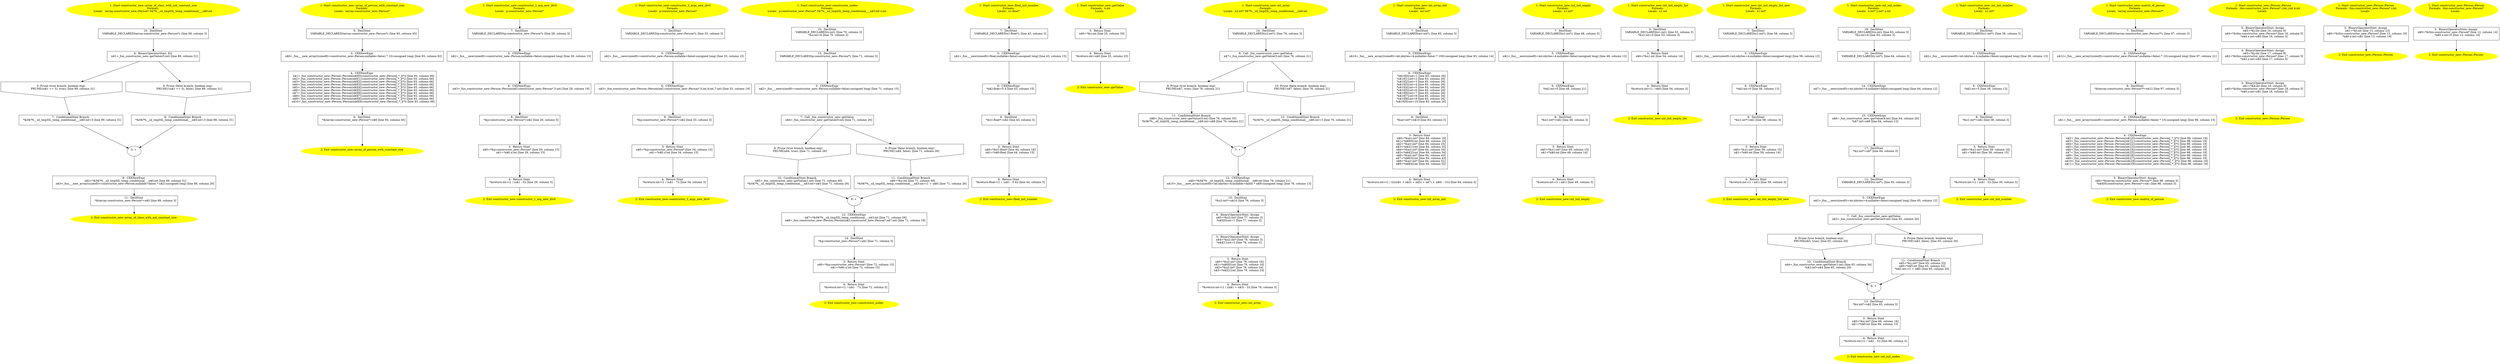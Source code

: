 /* @generated */
digraph cfg {
"array_of_class_with_not_constant_.453a7058d5d4d9a1_1" [label="1: Start constructor_new::array_of_class_with_not_constant_size\nFormals: \nLocals:  tarray:constructor_new::Person* 0$?%__sil_tmpSIL_temp_conditional___n$0:int \n  " color=yellow style=filled]
	

	 "array_of_class_with_not_constant_.453a7058d5d4d9a1_1" -> "array_of_class_with_not_constant_.453a7058d5d4d9a1_10" ;
"array_of_class_with_not_constant_.453a7058d5d4d9a1_2" [label="2: Exit constructor_new::array_of_class_with_not_constant_size \n  " color=yellow style=filled]
	

"array_of_class_with_not_constant_.453a7058d5d4d9a1_3" [label="3: + \n  " ]
	

	 "array_of_class_with_not_constant_.453a7058d5d4d9a1_3" -> "array_of_class_with_not_constant_.453a7058d5d4d9a1_9" ;
"array_of_class_with_not_constant_.453a7058d5d4d9a1_4" [label="4:  BinaryOperatorStmt: EQ \n   n$1=_fun_constructor_new::getValue(5:int) [line 89, column 31]\n " shape="box"]
	

	 "array_of_class_with_not_constant_.453a7058d5d4d9a1_4" -> "array_of_class_with_not_constant_.453a7058d5d4d9a1_5" ;
	 "array_of_class_with_not_constant_.453a7058d5d4d9a1_4" -> "array_of_class_with_not_constant_.453a7058d5d4d9a1_6" ;
"array_of_class_with_not_constant_.453a7058d5d4d9a1_5" [label="5: Prune (true branch, boolean exp) \n   PRUNE((n$1 == 5), true); [line 89, column 31]\n " shape="invhouse"]
	

	 "array_of_class_with_not_constant_.453a7058d5d4d9a1_5" -> "array_of_class_with_not_constant_.453a7058d5d4d9a1_7" ;
"array_of_class_with_not_constant_.453a7058d5d4d9a1_6" [label="6: Prune (false branch, boolean exp) \n   PRUNE(!(n$1 == 5), false); [line 89, column 31]\n " shape="invhouse"]
	

	 "array_of_class_with_not_constant_.453a7058d5d4d9a1_6" -> "array_of_class_with_not_constant_.453a7058d5d4d9a1_8" ;
"array_of_class_with_not_constant_.453a7058d5d4d9a1_7" [label="7:  ConditionalStmt Branch \n   *&0$?%__sil_tmpSIL_temp_conditional___n$0:int=5 [line 89, column 31]\n " shape="box"]
	

	 "array_of_class_with_not_constant_.453a7058d5d4d9a1_7" -> "array_of_class_with_not_constant_.453a7058d5d4d9a1_3" ;
"array_of_class_with_not_constant_.453a7058d5d4d9a1_8" [label="8:  ConditionalStmt Branch \n   *&0$?%__sil_tmpSIL_temp_conditional___n$0:int=3 [line 89, column 31]\n " shape="box"]
	

	 "array_of_class_with_not_constant_.453a7058d5d4d9a1_8" -> "array_of_class_with_not_constant_.453a7058d5d4d9a1_3" ;
"array_of_class_with_not_constant_.453a7058d5d4d9a1_9" [label="9:  CXXNewExpr \n   n$2=*&0$?%__sil_tmpSIL_temp_conditional___n$0:int [line 89, column 31]\n  n$3=_fun___new_array((sizeof(t=constructor_new::Person;nullable=false) * n$2):unsigned long) [line 89, column 20]\n " shape="box"]
	

	 "array_of_class_with_not_constant_.453a7058d5d4d9a1_9" -> "array_of_class_with_not_constant_.453a7058d5d4d9a1_11" ;
"array_of_class_with_not_constant_.453a7058d5d4d9a1_10" [label="10:  DeclStmt \n   VARIABLE_DECLARED(tarray:constructor_new::Person*); [line 89, column 3]\n " shape="box"]
	

	 "array_of_class_with_not_constant_.453a7058d5d4d9a1_10" -> "array_of_class_with_not_constant_.453a7058d5d4d9a1_4" ;
"array_of_class_with_not_constant_.453a7058d5d4d9a1_11" [label="11:  DeclStmt \n   *&tarray:constructor_new::Person*=n$3 [line 89, column 3]\n " shape="box"]
	

	 "array_of_class_with_not_constant_.453a7058d5d4d9a1_11" -> "array_of_class_with_not_constant_.453a7058d5d4d9a1_2" ;
"array_of_person_with_constant_siz.2cf0ba8d0780ec60_1" [label="1: Start constructor_new::array_of_person_with_constant_size\nFormals: \nLocals:  tarray:constructor_new::Person* \n  " color=yellow style=filled]
	

	 "array_of_person_with_constant_siz.2cf0ba8d0780ec60_1" -> "array_of_person_with_constant_siz.2cf0ba8d0780ec60_5" ;
"array_of_person_with_constant_siz.2cf0ba8d0780ec60_2" [label="2: Exit constructor_new::array_of_person_with_constant_size \n  " color=yellow style=filled]
	

"array_of_person_with_constant_siz.2cf0ba8d0780ec60_3" [label="3:  CXXNewExpr \n   n$0=_fun___new_array((sizeof(t=constructor_new::Person;nullable=false) * 10):unsigned long) [line 93, column 62]\n " shape="box"]
	

	 "array_of_person_with_constant_siz.2cf0ba8d0780ec60_3" -> "array_of_person_with_constant_siz.2cf0ba8d0780ec60_4" ;
"array_of_person_with_constant_siz.2cf0ba8d0780ec60_4" [label="4:  CXXNewExpr \n   n$1=_fun_constructor_new::Person::Person(n$0[0]:constructor_new::Person[_*_](*)) [line 93, column 66]\n  n$2=_fun_constructor_new::Person::Person(n$0[1]:constructor_new::Person[_*_](*)) [line 93, column 66]\n  n$3=_fun_constructor_new::Person::Person(n$0[2]:constructor_new::Person[_*_](*)) [line 93, column 66]\n  n$4=_fun_constructor_new::Person::Person(n$0[3]:constructor_new::Person[_*_](*)) [line 93, column 66]\n  n$5=_fun_constructor_new::Person::Person(n$0[4]:constructor_new::Person[_*_](*)) [line 93, column 66]\n  n$6=_fun_constructor_new::Person::Person(n$0[5]:constructor_new::Person[_*_](*)) [line 93, column 66]\n  n$7=_fun_constructor_new::Person::Person(n$0[6]:constructor_new::Person[_*_](*)) [line 93, column 66]\n  n$8=_fun_constructor_new::Person::Person(n$0[7]:constructor_new::Person[_*_](*)) [line 93, column 66]\n  n$9=_fun_constructor_new::Person::Person(n$0[8]:constructor_new::Person[_*_](*)) [line 93, column 66]\n  n$10=_fun_constructor_new::Person::Person(n$0[9]:constructor_new::Person[_*_](*)) [line 93, column 66]\n " shape="box"]
	

	 "array_of_person_with_constant_siz.2cf0ba8d0780ec60_4" -> "array_of_person_with_constant_siz.2cf0ba8d0780ec60_6" ;
"array_of_person_with_constant_siz.2cf0ba8d0780ec60_5" [label="5:  DeclStmt \n   VARIABLE_DECLARED(tarray:constructor_new::Person*); [line 93, column 45]\n " shape="box"]
	

	 "array_of_person_with_constant_siz.2cf0ba8d0780ec60_5" -> "array_of_person_with_constant_siz.2cf0ba8d0780ec60_3" ;
"array_of_person_with_constant_siz.2cf0ba8d0780ec60_6" [label="6:  DeclStmt \n   *&tarray:constructor_new::Person*=n$0 [line 93, column 45]\n " shape="box"]
	

	 "array_of_person_with_constant_siz.2cf0ba8d0780ec60_6" -> "array_of_person_with_constant_siz.2cf0ba8d0780ec60_2" ;
"constructor_1_arg_new_div0#constr.2c010a7c7293e961_1" [label="1: Start constructor_new::constructor_1_arg_new_div0\nFormals: \nLocals:  p:constructor_new::Person* \n  " color=yellow style=filled]
	

	 "constructor_1_arg_new_div0#constr.2c010a7c7293e961_1" -> "constructor_1_arg_new_div0#constr.2c010a7c7293e961_7" ;
"constructor_1_arg_new_div0#constr.2c010a7c7293e961_2" [label="2: Exit constructor_new::constructor_1_arg_new_div0 \n  " color=yellow style=filled]
	

"constructor_1_arg_new_div0#constr.2c010a7c7293e961_3" [label="3:  Return Stmt \n   n$0=*&p:constructor_new::Person* [line 29, column 15]\n  n$1=*n$0.x:int [line 29, column 15]\n " shape="box"]
	

	 "constructor_1_arg_new_div0#constr.2c010a7c7293e961_3" -> "constructor_1_arg_new_div0#constr.2c010a7c7293e961_4" ;
"constructor_1_arg_new_div0#constr.2c010a7c7293e961_4" [label="4:  Return Stmt \n   *&return:int=(1 / (n$1 - 5)) [line 29, column 3]\n " shape="box"]
	

	 "constructor_1_arg_new_div0#constr.2c010a7c7293e961_4" -> "constructor_1_arg_new_div0#constr.2c010a7c7293e961_2" ;
"constructor_1_arg_new_div0#constr.2c010a7c7293e961_5" [label="5:  CXXNewExpr \n   n$2=_fun___new(sizeof(t=constructor_new::Person;nullable=false):unsigned long) [line 28, column 15]\n " shape="box"]
	

	 "constructor_1_arg_new_div0#constr.2c010a7c7293e961_5" -> "constructor_1_arg_new_div0#constr.2c010a7c7293e961_6" ;
"constructor_1_arg_new_div0#constr.2c010a7c7293e961_6" [label="6:  CXXNewExpr \n   n$3=_fun_constructor_new::Person::Person(n$2:constructor_new::Person*,5:int) [line 28, column 19]\n " shape="box"]
	

	 "constructor_1_arg_new_div0#constr.2c010a7c7293e961_6" -> "constructor_1_arg_new_div0#constr.2c010a7c7293e961_8" ;
"constructor_1_arg_new_div0#constr.2c010a7c7293e961_7" [label="7:  DeclStmt \n   VARIABLE_DECLARED(p:constructor_new::Person*); [line 28, column 3]\n " shape="box"]
	

	 "constructor_1_arg_new_div0#constr.2c010a7c7293e961_7" -> "constructor_1_arg_new_div0#constr.2c010a7c7293e961_5" ;
"constructor_1_arg_new_div0#constr.2c010a7c7293e961_8" [label="8:  DeclStmt \n   *&p:constructor_new::Person*=n$2 [line 28, column 3]\n " shape="box"]
	

	 "constructor_1_arg_new_div0#constr.2c010a7c7293e961_8" -> "constructor_1_arg_new_div0#constr.2c010a7c7293e961_3" ;
"constructor_3_args_new_div0#const.2122014ebac449e6_1" [label="1: Start constructor_new::constructor_3_args_new_div0\nFormals: \nLocals:  p:constructor_new::Person* \n  " color=yellow style=filled]
	

	 "constructor_3_args_new_div0#const.2122014ebac449e6_1" -> "constructor_3_args_new_div0#const.2122014ebac449e6_7" ;
"constructor_3_args_new_div0#const.2122014ebac449e6_2" [label="2: Exit constructor_new::constructor_3_args_new_div0 \n  " color=yellow style=filled]
	

"constructor_3_args_new_div0#const.2122014ebac449e6_3" [label="3:  Return Stmt \n   n$0=*&p:constructor_new::Person* [line 34, column 15]\n  n$1=*n$0.z:int [line 34, column 15]\n " shape="box"]
	

	 "constructor_3_args_new_div0#const.2122014ebac449e6_3" -> "constructor_3_args_new_div0#const.2122014ebac449e6_4" ;
"constructor_3_args_new_div0#const.2122014ebac449e6_4" [label="4:  Return Stmt \n   *&return:int=(1 / (n$1 - 7)) [line 34, column 3]\n " shape="box"]
	

	 "constructor_3_args_new_div0#const.2122014ebac449e6_4" -> "constructor_3_args_new_div0#const.2122014ebac449e6_2" ;
"constructor_3_args_new_div0#const.2122014ebac449e6_5" [label="5:  CXXNewExpr \n   n$2=_fun___new(sizeof(t=constructor_new::Person;nullable=false):unsigned long) [line 33, column 15]\n " shape="box"]
	

	 "constructor_3_args_new_div0#const.2122014ebac449e6_5" -> "constructor_3_args_new_div0#const.2122014ebac449e6_6" ;
"constructor_3_args_new_div0#const.2122014ebac449e6_6" [label="6:  CXXNewExpr \n   n$3=_fun_constructor_new::Person::Person(n$2:constructor_new::Person*,5:int,6:int,7:int) [line 33, column 19]\n " shape="box"]
	

	 "constructor_3_args_new_div0#const.2122014ebac449e6_6" -> "constructor_3_args_new_div0#const.2122014ebac449e6_8" ;
"constructor_3_args_new_div0#const.2122014ebac449e6_7" [label="7:  DeclStmt \n   VARIABLE_DECLARED(p:constructor_new::Person*); [line 33, column 3]\n " shape="box"]
	

	 "constructor_3_args_new_div0#const.2122014ebac449e6_7" -> "constructor_3_args_new_div0#const.2122014ebac449e6_5" ;
"constructor_3_args_new_div0#const.2122014ebac449e6_8" [label="8:  DeclStmt \n   *&p:constructor_new::Person*=n$2 [line 33, column 3]\n " shape="box"]
	

	 "constructor_3_args_new_div0#const.2122014ebac449e6_8" -> "constructor_3_args_new_div0#const.2122014ebac449e6_3" ;
"constructor_nodes#constructor_new.73e416487288cbd4_1" [label="1: Start constructor_new::constructor_nodes\nFormals: \nLocals:  p:constructor_new::Person* 0$?%__sil_tmpSIL_temp_conditional___n$3:int z:int \n  " color=yellow style=filled]
	

	 "constructor_nodes#constructor_new.73e416487288cbd4_1" -> "constructor_nodes#constructor_new.73e416487288cbd4_15" ;
"constructor_nodes#constructor_new.73e416487288cbd4_2" [label="2: Exit constructor_new::constructor_nodes \n  " color=yellow style=filled]
	

"constructor_nodes#constructor_new.73e416487288cbd4_3" [label="3:  Return Stmt \n   n$0=*&p:constructor_new::Person* [line 72, column 15]\n  n$1=*n$0.x:int [line 72, column 15]\n " shape="box"]
	

	 "constructor_nodes#constructor_new.73e416487288cbd4_3" -> "constructor_nodes#constructor_new.73e416487288cbd4_4" ;
"constructor_nodes#constructor_new.73e416487288cbd4_4" [label="4:  Return Stmt \n   *&return:int=(1 / (n$1 - 7)) [line 72, column 3]\n " shape="box"]
	

	 "constructor_nodes#constructor_new.73e416487288cbd4_4" -> "constructor_nodes#constructor_new.73e416487288cbd4_2" ;
"constructor_nodes#constructor_new.73e416487288cbd4_5" [label="5:  CXXNewExpr \n   n$2=_fun___new(sizeof(t=constructor_new::Person;nullable=false):unsigned long) [line 71, column 15]\n " shape="box"]
	

	 "constructor_nodes#constructor_new.73e416487288cbd4_5" -> "constructor_nodes#constructor_new.73e416487288cbd4_7" ;
"constructor_nodes#constructor_new.73e416487288cbd4_6" [label="6: + \n  " ]
	

	 "constructor_nodes#constructor_new.73e416487288cbd4_6" -> "constructor_nodes#constructor_new.73e416487288cbd4_12" ;
"constructor_nodes#constructor_new.73e416487288cbd4_7" [label="7:  Call _fun_constructor_new::getValue \n   n$4=_fun_constructor_new::getValue(0:int) [line 71, column 26]\n " shape="box"]
	

	 "constructor_nodes#constructor_new.73e416487288cbd4_7" -> "constructor_nodes#constructor_new.73e416487288cbd4_8" ;
	 "constructor_nodes#constructor_new.73e416487288cbd4_7" -> "constructor_nodes#constructor_new.73e416487288cbd4_9" ;
"constructor_nodes#constructor_new.73e416487288cbd4_8" [label="8: Prune (true branch, boolean exp) \n   PRUNE(n$4, true); [line 71, column 26]\n " shape="invhouse"]
	

	 "constructor_nodes#constructor_new.73e416487288cbd4_8" -> "constructor_nodes#constructor_new.73e416487288cbd4_10" ;
"constructor_nodes#constructor_new.73e416487288cbd4_9" [label="9: Prune (false branch, boolean exp) \n   PRUNE(!n$4, false); [line 71, column 26]\n " shape="invhouse"]
	

	 "constructor_nodes#constructor_new.73e416487288cbd4_9" -> "constructor_nodes#constructor_new.73e416487288cbd4_11" ;
"constructor_nodes#constructor_new.73e416487288cbd4_10" [label="10:  ConditionalStmt Branch \n   n$5=_fun_constructor_new::getValue(1:int) [line 71, column 40]\n  *&0$?%__sil_tmpSIL_temp_conditional___n$3:int=n$5 [line 71, column 26]\n " shape="box"]
	

	 "constructor_nodes#constructor_new.73e416487288cbd4_10" -> "constructor_nodes#constructor_new.73e416487288cbd4_6" ;
"constructor_nodes#constructor_new.73e416487288cbd4_11" [label="11:  ConditionalStmt Branch \n   n$6=*&z:int [line 71, column 58]\n  *&0$?%__sil_tmpSIL_temp_conditional___n$3:int=(1 + n$6) [line 71, column 26]\n " shape="box"]
	

	 "constructor_nodes#constructor_new.73e416487288cbd4_11" -> "constructor_nodes#constructor_new.73e416487288cbd4_6" ;
"constructor_nodes#constructor_new.73e416487288cbd4_12" [label="12:  CXXNewExpr \n   n$7=*&0$?%__sil_tmpSIL_temp_conditional___n$3:int [line 71, column 26]\n  n$8=_fun_constructor_new::Person::Person(n$2:constructor_new::Person*,n$7:int) [line 71, column 19]\n " shape="box"]
	

	 "constructor_nodes#constructor_new.73e416487288cbd4_12" -> "constructor_nodes#constructor_new.73e416487288cbd4_14" ;
"constructor_nodes#constructor_new.73e416487288cbd4_13" [label="13:  DeclStmt \n   VARIABLE_DECLARED(p:constructor_new::Person*); [line 71, column 3]\n " shape="box"]
	

	 "constructor_nodes#constructor_new.73e416487288cbd4_13" -> "constructor_nodes#constructor_new.73e416487288cbd4_5" ;
"constructor_nodes#constructor_new.73e416487288cbd4_14" [label="14:  DeclStmt \n   *&p:constructor_new::Person*=n$2 [line 71, column 3]\n " shape="box"]
	

	 "constructor_nodes#constructor_new.73e416487288cbd4_14" -> "constructor_nodes#constructor_new.73e416487288cbd4_3" ;
"constructor_nodes#constructor_new.73e416487288cbd4_15" [label="15:  DeclStmt \n   VARIABLE_DECLARED(z:int); [line 70, column 3]\n  *&z:int=6 [line 70, column 3]\n " shape="box"]
	

	 "constructor_nodes#constructor_new.73e416487288cbd4_15" -> "constructor_nodes#constructor_new.73e416487288cbd4_13" ;
"float_init_number#constructor_new.b1d13528d0a983c1_1" [label="1: Start constructor_new::float_init_number\nFormals: \nLocals:  x1:float* \n  " color=yellow style=filled]
	

	 "float_init_number#constructor_new.b1d13528d0a983c1_1" -> "float_init_number#constructor_new.b1d13528d0a983c1_7" ;
"float_init_number#constructor_new.b1d13528d0a983c1_2" [label="2: Exit constructor_new::float_init_number \n  " color=yellow style=filled]
	

"float_init_number#constructor_new.b1d13528d0a983c1_3" [label="3:  Return Stmt \n   n$0=*&x1:float* [line 44, column 16]\n  n$1=*n$0:float [line 44, column 15]\n " shape="box"]
	

	 "float_init_number#constructor_new.b1d13528d0a983c1_3" -> "float_init_number#constructor_new.b1d13528d0a983c1_4" ;
"float_init_number#constructor_new.b1d13528d0a983c1_4" [label="4:  Return Stmt \n   *&return:float=(1 /. (n$1 - 5.4)) [line 44, column 3]\n " shape="box"]
	

	 "float_init_number#constructor_new.b1d13528d0a983c1_4" -> "float_init_number#constructor_new.b1d13528d0a983c1_2" ;
"float_init_number#constructor_new.b1d13528d0a983c1_5" [label="5:  CXXNewExpr \n   n$2=_fun___new(sizeof(t=float;nullable=false):unsigned long) [line 43, column 15]\n " shape="box"]
	

	 "float_init_number#constructor_new.b1d13528d0a983c1_5" -> "float_init_number#constructor_new.b1d13528d0a983c1_6" ;
"float_init_number#constructor_new.b1d13528d0a983c1_6" [label="6:  CXXNewExpr \n   *n$2:float=5.4 [line 43, column 15]\n " shape="box"]
	

	 "float_init_number#constructor_new.b1d13528d0a983c1_6" -> "float_init_number#constructor_new.b1d13528d0a983c1_8" ;
"float_init_number#constructor_new.b1d13528d0a983c1_7" [label="7:  DeclStmt \n   VARIABLE_DECLARED(x1:float*); [line 43, column 3]\n " shape="box"]
	

	 "float_init_number#constructor_new.b1d13528d0a983c1_7" -> "float_init_number#constructor_new.b1d13528d0a983c1_5" ;
"float_init_number#constructor_new.b1d13528d0a983c1_8" [label="8:  DeclStmt \n   *&x1:float*=n$2 [line 43, column 3]\n " shape="box"]
	

	 "float_init_number#constructor_new.b1d13528d0a983c1_8" -> "float_init_number#constructor_new.b1d13528d0a983c1_3" ;
"getValue#constructor_new#15577065.6aa0942189125cc8_1" [label="1: Start constructor_new::getValue\nFormals:  x:int\nLocals:  \n  " color=yellow style=filled]
	

	 "getValue#constructor_new#15577065.6aa0942189125cc8_1" -> "getValue#constructor_new#15577065.6aa0942189125cc8_3" ;
"getValue#constructor_new#15577065.6aa0942189125cc8_2" [label="2: Exit constructor_new::getValue \n  " color=yellow style=filled]
	

"getValue#constructor_new#15577065.6aa0942189125cc8_3" [label="3:  Return Stmt \n   n$0=*&x:int [line 25, column 30]\n " shape="box"]
	

	 "getValue#constructor_new#15577065.6aa0942189125cc8_3" -> "getValue#constructor_new#15577065.6aa0942189125cc8_4" ;
"getValue#constructor_new#15577065.6aa0942189125cc8_4" [label="4:  Return Stmt \n   *&return:int=n$0 [line 25, column 23]\n " shape="box"]
	

	 "getValue#constructor_new#15577065.6aa0942189125cc8_4" -> "getValue#constructor_new#15577065.6aa0942189125cc8_2" ;
"int_array#constructor_new#1728830.f0e67f3600c92896_1" [label="1: Start constructor_new::int_array\nFormals: \nLocals:  x2:int* 0$?%__sil_tmpSIL_temp_conditional___n$6:int \n  " color=yellow style=filled]
	

	 "int_array#constructor_new#1728830.f0e67f3600c92896_1" -> "int_array#constructor_new#1728830.f0e67f3600c92896_14" ;
"int_array#constructor_new#1728830.f0e67f3600c92896_2" [label="2: Exit constructor_new::int_array \n  " color=yellow style=filled]
	

"int_array#constructor_new#1728830.f0e67f3600c92896_3" [label="3:  Return Stmt \n   n$0=*&x2:int* [line 79, column 16]\n  n$1=*n$0[0]:int [line 79, column 16]\n  n$2=*&x2:int* [line 79, column 24]\n  n$3=*n$2[1]:int [line 79, column 24]\n " shape="box"]
	

	 "int_array#constructor_new#1728830.f0e67f3600c92896_3" -> "int_array#constructor_new#1728830.f0e67f3600c92896_4" ;
"int_array#constructor_new#1728830.f0e67f3600c92896_4" [label="4:  Return Stmt \n   *&return:int=(1 / ((n$1 + n$3) - 3)) [line 79, column 3]\n " shape="box"]
	

	 "int_array#constructor_new#1728830.f0e67f3600c92896_4" -> "int_array#constructor_new#1728830.f0e67f3600c92896_2" ;
"int_array#constructor_new#1728830.f0e67f3600c92896_5" [label="5:  BinaryOperatorStmt: Assign \n   n$4=*&x2:int* [line 78, column 3]\n  *n$4[1]:int=2 [line 78, column 3]\n " shape="box"]
	

	 "int_array#constructor_new#1728830.f0e67f3600c92896_5" -> "int_array#constructor_new#1728830.f0e67f3600c92896_3" ;
"int_array#constructor_new#1728830.f0e67f3600c92896_6" [label="6:  BinaryOperatorStmt: Assign \n   n$5=*&x2:int* [line 77, column 3]\n  *n$5[0]:int=1 [line 77, column 3]\n " shape="box"]
	

	 "int_array#constructor_new#1728830.f0e67f3600c92896_6" -> "int_array#constructor_new#1728830.f0e67f3600c92896_5" ;
"int_array#constructor_new#1728830.f0e67f3600c92896_7" [label="7: + \n  " ]
	

	 "int_array#constructor_new#1728830.f0e67f3600c92896_7" -> "int_array#constructor_new#1728830.f0e67f3600c92896_13" ;
"int_array#constructor_new#1728830.f0e67f3600c92896_8" [label="8:  Call _fun_constructor_new::getValue \n   n$7=_fun_constructor_new::getValue(5:int) [line 76, column 21]\n " shape="box"]
	

	 "int_array#constructor_new#1728830.f0e67f3600c92896_8" -> "int_array#constructor_new#1728830.f0e67f3600c92896_9" ;
	 "int_array#constructor_new#1728830.f0e67f3600c92896_8" -> "int_array#constructor_new#1728830.f0e67f3600c92896_10" ;
"int_array#constructor_new#1728830.f0e67f3600c92896_9" [label="9: Prune (true branch, boolean exp) \n   PRUNE(n$7, true); [line 76, column 21]\n " shape="invhouse"]
	

	 "int_array#constructor_new#1728830.f0e67f3600c92896_9" -> "int_array#constructor_new#1728830.f0e67f3600c92896_11" ;
"int_array#constructor_new#1728830.f0e67f3600c92896_10" [label="10: Prune (false branch, boolean exp) \n   PRUNE(!n$7, false); [line 76, column 21]\n " shape="invhouse"]
	

	 "int_array#constructor_new#1728830.f0e67f3600c92896_10" -> "int_array#constructor_new#1728830.f0e67f3600c92896_12" ;
"int_array#constructor_new#1728830.f0e67f3600c92896_11" [label="11:  ConditionalStmt Branch \n   n$8=_fun_constructor_new::getValue(5:int) [line 76, column 35]\n  *&0$?%__sil_tmpSIL_temp_conditional___n$6:int=n$8 [line 76, column 21]\n " shape="box"]
	

	 "int_array#constructor_new#1728830.f0e67f3600c92896_11" -> "int_array#constructor_new#1728830.f0e67f3600c92896_7" ;
"int_array#constructor_new#1728830.f0e67f3600c92896_12" [label="12:  ConditionalStmt Branch \n   *&0$?%__sil_tmpSIL_temp_conditional___n$6:int=3 [line 76, column 21]\n " shape="box"]
	

	 "int_array#constructor_new#1728830.f0e67f3600c92896_12" -> "int_array#constructor_new#1728830.f0e67f3600c92896_7" ;
"int_array#constructor_new#1728830.f0e67f3600c92896_13" [label="13:  CXXNewExpr \n   n$9=*&0$?%__sil_tmpSIL_temp_conditional___n$6:int [line 76, column 21]\n  n$10=_fun___new_array((sizeof(t=int;nbytes=4;nullable=false) * n$9):unsigned long) [line 76, column 13]\n " shape="box"]
	

	 "int_array#constructor_new#1728830.f0e67f3600c92896_13" -> "int_array#constructor_new#1728830.f0e67f3600c92896_15" ;
"int_array#constructor_new#1728830.f0e67f3600c92896_14" [label="14:  DeclStmt \n   VARIABLE_DECLARED(x2:int*); [line 76, column 3]\n " shape="box"]
	

	 "int_array#constructor_new#1728830.f0e67f3600c92896_14" -> "int_array#constructor_new#1728830.f0e67f3600c92896_8" ;
"int_array#constructor_new#1728830.f0e67f3600c92896_15" [label="15:  DeclStmt \n   *&x2:int*=n$10 [line 76, column 3]\n " shape="box"]
	

	 "int_array#constructor_new#1728830.f0e67f3600c92896_15" -> "int_array#constructor_new#1728830.f0e67f3600c92896_6" ;
"int_array_init#constructor_new#14.69a63438c3aee293_1" [label="1: Start constructor_new::int_array_init\nFormals: \nLocals:  arr:int* \n  " color=yellow style=filled]
	

	 "int_array_init#constructor_new#14.69a63438c3aee293_1" -> "int_array_init#constructor_new#14.69a63438c3aee293_7" ;
"int_array_init#constructor_new#14.69a63438c3aee293_2" [label="2: Exit constructor_new::int_array_init \n  " color=yellow style=filled]
	

"int_array_init#constructor_new#14.69a63438c3aee293_3" [label="3:  Return Stmt \n   n$0=*&arr:int* [line 84, column 16]\n  n$1=*n$0[0]:int [line 84, column 16]\n  n$2=*&arr:int* [line 84, column 25]\n  n$3=*n$2[1]:int [line 84, column 25]\n  n$4=*&arr:int* [line 84, column 34]\n  n$5=*n$4[2]:int [line 84, column 34]\n  n$6=*&arr:int* [line 84, column 43]\n  n$7=*n$6[3]:int [line 84, column 43]\n  n$8=*&arr:int* [line 84, column 52]\n  n$9=*n$8[4]:int [line 84, column 52]\n " shape="box"]
	

	 "int_array_init#constructor_new#14.69a63438c3aee293_3" -> "int_array_init#constructor_new#14.69a63438c3aee293_4" ;
"int_array_init#constructor_new#14.69a63438c3aee293_4" [label="4:  Return Stmt \n   *&return:int=(1 / (((((n$1 + n$3) + n$5) + n$7) + n$9) - 15)) [line 84, column 3]\n " shape="box"]
	

	 "int_array_init#constructor_new#14.69a63438c3aee293_4" -> "int_array_init#constructor_new#14.69a63438c3aee293_2" ;
"int_array_init#constructor_new#14.69a63438c3aee293_5" [label="5:  CXXNewExpr \n   n$10=_fun___new_array((sizeof(t=int;nbytes=4;nullable=false) * 100):unsigned long) [line 83, column 14]\n " shape="box"]
	

	 "int_array_init#constructor_new#14.69a63438c3aee293_5" -> "int_array_init#constructor_new#14.69a63438c3aee293_6" ;
"int_array_init#constructor_new#14.69a63438c3aee293_6" [label="6:  CXXNewExpr \n   *n$10[0]:int=1 [line 83, column 26]\n  *n$10[1]:int=2 [line 83, column 26]\n  *n$10[2]:int=3 [line 83, column 26]\n  *n$10[3]:int=4 [line 83, column 26]\n  *n$10[4]:int=5 [line 83, column 26]\n  *n$10[5]:int=6 [line 83, column 26]\n  *n$10[6]:int=7 [line 83, column 26]\n  *n$10[7]:int=8 [line 83, column 26]\n  *n$10[8]:int=9 [line 83, column 26]\n  *n$10[9]:int=10 [line 83, column 26]\n " shape="box"]
	

	 "int_array_init#constructor_new#14.69a63438c3aee293_6" -> "int_array_init#constructor_new#14.69a63438c3aee293_8" ;
"int_array_init#constructor_new#14.69a63438c3aee293_7" [label="7:  DeclStmt \n   VARIABLE_DECLARED(arr:int*); [line 83, column 3]\n " shape="box"]
	

	 "int_array_init#constructor_new#14.69a63438c3aee293_7" -> "int_array_init#constructor_new#14.69a63438c3aee293_5" ;
"int_array_init#constructor_new#14.69a63438c3aee293_8" [label="8:  DeclStmt \n   *&arr:int*=n$10 [line 83, column 3]\n " shape="box"]
	

	 "int_array_init#constructor_new#14.69a63438c3aee293_8" -> "int_array_init#constructor_new#14.69a63438c3aee293_3" ;
"int_init_empty#constructor_new#15.d5b807871fe4ea10_1" [label="1: Start constructor_new::int_init_empty\nFormals: \nLocals:  x1:int* \n  " color=yellow style=filled]
	

	 "int_init_empty#constructor_new#15.d5b807871fe4ea10_1" -> "int_init_empty#constructor_new#15.d5b807871fe4ea10_7" ;
"int_init_empty#constructor_new#15.d5b807871fe4ea10_2" [label="2: Exit constructor_new::int_init_empty \n  " color=yellow style=filled]
	

"int_init_empty#constructor_new#15.d5b807871fe4ea10_3" [label="3:  Return Stmt \n   n$0=*&x1:int* [line 49, column 15]\n  n$1=*n$0:int [line 49, column 14]\n " shape="box"]
	

	 "int_init_empty#constructor_new#15.d5b807871fe4ea10_3" -> "int_init_empty#constructor_new#15.d5b807871fe4ea10_4" ;
"int_init_empty#constructor_new#15.d5b807871fe4ea10_4" [label="4:  Return Stmt \n   *&return:int=(1 / n$1) [line 49, column 3]\n " shape="box"]
	

	 "int_init_empty#constructor_new#15.d5b807871fe4ea10_4" -> "int_init_empty#constructor_new#15.d5b807871fe4ea10_2" ;
"int_init_empty#constructor_new#15.d5b807871fe4ea10_5" [label="5:  CXXNewExpr \n   n$2=_fun___new(sizeof(t=int;nbytes=4;nullable=false):unsigned long) [line 48, column 13]\n " shape="box"]
	

	 "int_init_empty#constructor_new#15.d5b807871fe4ea10_5" -> "int_init_empty#constructor_new#15.d5b807871fe4ea10_6" ;
"int_init_empty#constructor_new#15.d5b807871fe4ea10_6" [label="6:  CXXNewExpr \n   *n$2:int=0 [line 48, column 21]\n " shape="box"]
	

	 "int_init_empty#constructor_new#15.d5b807871fe4ea10_6" -> "int_init_empty#constructor_new#15.d5b807871fe4ea10_8" ;
"int_init_empty#constructor_new#15.d5b807871fe4ea10_7" [label="7:  DeclStmt \n   VARIABLE_DECLARED(x1:int*); [line 48, column 3]\n " shape="box"]
	

	 "int_init_empty#constructor_new#15.d5b807871fe4ea10_7" -> "int_init_empty#constructor_new#15.d5b807871fe4ea10_5" ;
"int_init_empty#constructor_new#15.d5b807871fe4ea10_8" [label="8:  DeclStmt \n   *&x1:int*=n$2 [line 48, column 3]\n " shape="box"]
	

	 "int_init_empty#constructor_new#15.d5b807871fe4ea10_8" -> "int_init_empty#constructor_new#15.d5b807871fe4ea10_3" ;
"int_init_empty_list#constructor_n.2b4662eed1a13d32_1" [label="1: Start constructor_new::int_init_empty_list\nFormals: \nLocals:  x1:int \n  " color=yellow style=filled]
	

	 "int_init_empty_list#constructor_n.2b4662eed1a13d32_1" -> "int_init_empty_list#constructor_n.2b4662eed1a13d32_5" ;
"int_init_empty_list#constructor_n.2b4662eed1a13d32_2" [label="2: Exit constructor_new::int_init_empty_list \n  " color=yellow style=filled]
	

"int_init_empty_list#constructor_n.2b4662eed1a13d32_3" [label="3:  Return Stmt \n   n$0=*&x1:int [line 54, column 14]\n " shape="box"]
	

	 "int_init_empty_list#constructor_n.2b4662eed1a13d32_3" -> "int_init_empty_list#constructor_n.2b4662eed1a13d32_4" ;
"int_init_empty_list#constructor_n.2b4662eed1a13d32_4" [label="4:  Return Stmt \n   *&return:int=(1 / n$0) [line 54, column 3]\n " shape="box"]
	

	 "int_init_empty_list#constructor_n.2b4662eed1a13d32_4" -> "int_init_empty_list#constructor_n.2b4662eed1a13d32_2" ;
"int_init_empty_list#constructor_n.2b4662eed1a13d32_5" [label="5:  DeclStmt \n   VARIABLE_DECLARED(x1:int); [line 53, column 3]\n  *&x1:int=0 [line 53, column 3]\n " shape="box"]
	

	 "int_init_empty_list#constructor_n.2b4662eed1a13d32_5" -> "int_init_empty_list#constructor_n.2b4662eed1a13d32_3" ;
"int_init_empty_list_new#construct.e77c2840901e6e78_1" [label="1: Start constructor_new::int_init_empty_list_new\nFormals: \nLocals:  x1:int* \n  " color=yellow style=filled]
	

	 "int_init_empty_list_new#construct.e77c2840901e6e78_1" -> "int_init_empty_list_new#construct.e77c2840901e6e78_7" ;
"int_init_empty_list_new#construct.e77c2840901e6e78_2" [label="2: Exit constructor_new::int_init_empty_list_new \n  " color=yellow style=filled]
	

"int_init_empty_list_new#construct.e77c2840901e6e78_3" [label="3:  Return Stmt \n   n$0=*&x1:int* [line 59, column 15]\n  n$1=*n$0:int [line 59, column 14]\n " shape="box"]
	

	 "int_init_empty_list_new#construct.e77c2840901e6e78_3" -> "int_init_empty_list_new#construct.e77c2840901e6e78_4" ;
"int_init_empty_list_new#construct.e77c2840901e6e78_4" [label="4:  Return Stmt \n   *&return:int=(1 / n$1) [line 59, column 3]\n " shape="box"]
	

	 "int_init_empty_list_new#construct.e77c2840901e6e78_4" -> "int_init_empty_list_new#construct.e77c2840901e6e78_2" ;
"int_init_empty_list_new#construct.e77c2840901e6e78_5" [label="5:  CXXNewExpr \n   n$2=_fun___new(sizeof(t=int;nbytes=4;nullable=false):unsigned long) [line 58, column 13]\n " shape="box"]
	

	 "int_init_empty_list_new#construct.e77c2840901e6e78_5" -> "int_init_empty_list_new#construct.e77c2840901e6e78_6" ;
"int_init_empty_list_new#construct.e77c2840901e6e78_6" [label="6:  CXXNewExpr \n   *n$2:int=0 [line 58, column 13]\n " shape="box"]
	

	 "int_init_empty_list_new#construct.e77c2840901e6e78_6" -> "int_init_empty_list_new#construct.e77c2840901e6e78_8" ;
"int_init_empty_list_new#construct.e77c2840901e6e78_7" [label="7:  DeclStmt \n   VARIABLE_DECLARED(x1:int*); [line 58, column 3]\n " shape="box"]
	

	 "int_init_empty_list_new#construct.e77c2840901e6e78_7" -> "int_init_empty_list_new#construct.e77c2840901e6e78_5" ;
"int_init_empty_list_new#construct.e77c2840901e6e78_8" [label="8:  DeclStmt \n   *&x1:int*=n$2 [line 58, column 3]\n " shape="box"]
	

	 "int_init_empty_list_new#construct.e77c2840901e6e78_8" -> "int_init_empty_list_new#construct.e77c2840901e6e78_3" ;
"int_init_nodes#constructor_new#38.e18f1e2417086b4c_1" [label="1: Start constructor_new::int_init_nodes\nFormals: \nLocals:  x:int* y:int* z:int \n  " color=yellow style=filled]
	

	 "int_init_nodes#constructor_new#38.e18f1e2417086b4c_1" -> "int_init_nodes#constructor_new#38.e18f1e2417086b4c_18" ;
"int_init_nodes#constructor_new#38.e18f1e2417086b4c_2" [label="2: Exit constructor_new::int_init_nodes \n  " color=yellow style=filled]
	

"int_init_nodes#constructor_new#38.e18f1e2417086b4c_3" [label="3:  Return Stmt \n   n$0=*&x:int* [line 66, column 16]\n  n$1=*n$0:int [line 66, column 15]\n " shape="box"]
	

	 "int_init_nodes#constructor_new#38.e18f1e2417086b4c_3" -> "int_init_nodes#constructor_new#38.e18f1e2417086b4c_4" ;
"int_init_nodes#constructor_new#38.e18f1e2417086b4c_4" [label="4:  Return Stmt \n   *&return:int=(1 / (n$1 - 5)) [line 66, column 3]\n " shape="box"]
	

	 "int_init_nodes#constructor_new#38.e18f1e2417086b4c_4" -> "int_init_nodes#constructor_new#38.e18f1e2417086b4c_2" ;
"int_init_nodes#constructor_new#38.e18f1e2417086b4c_5" [label="5:  CXXNewExpr \n   n$2=_fun___new(sizeof(t=int;nbytes=4;nullable=false):unsigned long) [line 65, column 12]\n " shape="box"]
	

	 "int_init_nodes#constructor_new#38.e18f1e2417086b4c_5" -> "int_init_nodes#constructor_new#38.e18f1e2417086b4c_7" ;
"int_init_nodes#constructor_new#38.e18f1e2417086b4c_6" [label="6: + \n  " ]
	

	 "int_init_nodes#constructor_new#38.e18f1e2417086b4c_6" -> "int_init_nodes#constructor_new#38.e18f1e2417086b4c_13" ;
"int_init_nodes#constructor_new#38.e18f1e2417086b4c_7" [label="7:  Call _fun_constructor_new::getValue \n   n$3=_fun_constructor_new::getValue(0:int) [line 65, column 20]\n " shape="box"]
	

	 "int_init_nodes#constructor_new#38.e18f1e2417086b4c_7" -> "int_init_nodes#constructor_new#38.e18f1e2417086b4c_8" ;
	 "int_init_nodes#constructor_new#38.e18f1e2417086b4c_7" -> "int_init_nodes#constructor_new#38.e18f1e2417086b4c_9" ;
"int_init_nodes#constructor_new#38.e18f1e2417086b4c_8" [label="8: Prune (true branch, boolean exp) \n   PRUNE(n$3, true); [line 65, column 20]\n " shape="invhouse"]
	

	 "int_init_nodes#constructor_new#38.e18f1e2417086b4c_8" -> "int_init_nodes#constructor_new#38.e18f1e2417086b4c_10" ;
"int_init_nodes#constructor_new#38.e18f1e2417086b4c_9" [label="9: Prune (false branch, boolean exp) \n   PRUNE(!n$3, false); [line 65, column 20]\n " shape="invhouse"]
	

	 "int_init_nodes#constructor_new#38.e18f1e2417086b4c_9" -> "int_init_nodes#constructor_new#38.e18f1e2417086b4c_11" ;
"int_init_nodes#constructor_new#38.e18f1e2417086b4c_10" [label="10:  ConditionalStmt Branch \n   n$4=_fun_constructor_new::getValue(1:int) [line 65, column 34]\n  *n$2:int=n$4 [line 65, column 20]\n " shape="box"]
	

	 "int_init_nodes#constructor_new#38.e18f1e2417086b4c_10" -> "int_init_nodes#constructor_new#38.e18f1e2417086b4c_6" ;
"int_init_nodes#constructor_new#38.e18f1e2417086b4c_11" [label="11:  ConditionalStmt Branch \n   n$5=*&y:int* [line 65, column 53]\n  n$6=*n$5:int [line 65, column 52]\n  *n$2:int=(1 + n$6) [line 65, column 20]\n " shape="box"]
	

	 "int_init_nodes#constructor_new#38.e18f1e2417086b4c_11" -> "int_init_nodes#constructor_new#38.e18f1e2417086b4c_6" ;
"int_init_nodes#constructor_new#38.e18f1e2417086b4c_12" [label="12:  DeclStmt \n   VARIABLE_DECLARED(x:int*); [line 65, column 3]\n " shape="box"]
	

	 "int_init_nodes#constructor_new#38.e18f1e2417086b4c_12" -> "int_init_nodes#constructor_new#38.e18f1e2417086b4c_5" ;
"int_init_nodes#constructor_new#38.e18f1e2417086b4c_13" [label="13:  DeclStmt \n   *&x:int*=n$2 [line 65, column 3]\n " shape="box"]
	

	 "int_init_nodes#constructor_new#38.e18f1e2417086b4c_13" -> "int_init_nodes#constructor_new#38.e18f1e2417086b4c_3" ;
"int_init_nodes#constructor_new#38.e18f1e2417086b4c_14" [label="14:  CXXNewExpr \n   n$7=_fun___new(sizeof(t=int;nbytes=4;nullable=false):unsigned long) [line 64, column 12]\n " shape="box"]
	

	 "int_init_nodes#constructor_new#38.e18f1e2417086b4c_14" -> "int_init_nodes#constructor_new#38.e18f1e2417086b4c_15" ;
"int_init_nodes#constructor_new#38.e18f1e2417086b4c_15" [label="15:  CXXNewExpr \n   n$8=_fun_constructor_new::getValue(4:int) [line 64, column 20]\n  *n$7:int=n$8 [line 64, column 12]\n " shape="box"]
	

	 "int_init_nodes#constructor_new#38.e18f1e2417086b4c_15" -> "int_init_nodes#constructor_new#38.e18f1e2417086b4c_17" ;
"int_init_nodes#constructor_new#38.e18f1e2417086b4c_16" [label="16:  DeclStmt \n   VARIABLE_DECLARED(y:int*); [line 64, column 3]\n " shape="box"]
	

	 "int_init_nodes#constructor_new#38.e18f1e2417086b4c_16" -> "int_init_nodes#constructor_new#38.e18f1e2417086b4c_14" ;
"int_init_nodes#constructor_new#38.e18f1e2417086b4c_17" [label="17:  DeclStmt \n   *&y:int*=n$7 [line 64, column 3]\n " shape="box"]
	

	 "int_init_nodes#constructor_new#38.e18f1e2417086b4c_17" -> "int_init_nodes#constructor_new#38.e18f1e2417086b4c_12" ;
"int_init_nodes#constructor_new#38.e18f1e2417086b4c_18" [label="18:  DeclStmt \n   VARIABLE_DECLARED(z:int); [line 63, column 3]\n  *&z:int=6 [line 63, column 3]\n " shape="box"]
	

	 "int_init_nodes#constructor_new#38.e18f1e2417086b4c_18" -> "int_init_nodes#constructor_new#38.e18f1e2417086b4c_16" ;
"int_init_number#constructor_new#1.2a1c04c2e924068d_1" [label="1: Start constructor_new::int_init_number\nFormals: \nLocals:  x1:int* \n  " color=yellow style=filled]
	

	 "int_init_number#constructor_new#1.2a1c04c2e924068d_1" -> "int_init_number#constructor_new#1.2a1c04c2e924068d_7" ;
"int_init_number#constructor_new#1.2a1c04c2e924068d_2" [label="2: Exit constructor_new::int_init_number \n  " color=yellow style=filled]
	

"int_init_number#constructor_new#1.2a1c04c2e924068d_3" [label="3:  Return Stmt \n   n$0=*&x1:int* [line 39, column 16]\n  n$1=*n$0:int [line 39, column 15]\n " shape="box"]
	

	 "int_init_number#constructor_new#1.2a1c04c2e924068d_3" -> "int_init_number#constructor_new#1.2a1c04c2e924068d_4" ;
"int_init_number#constructor_new#1.2a1c04c2e924068d_4" [label="4:  Return Stmt \n   *&return:int=(1 / (n$1 - 5)) [line 39, column 3]\n " shape="box"]
	

	 "int_init_number#constructor_new#1.2a1c04c2e924068d_4" -> "int_init_number#constructor_new#1.2a1c04c2e924068d_2" ;
"int_init_number#constructor_new#1.2a1c04c2e924068d_5" [label="5:  CXXNewExpr \n   n$2=_fun___new(sizeof(t=int;nbytes=4;nullable=false):unsigned long) [line 38, column 13]\n " shape="box"]
	

	 "int_init_number#constructor_new#1.2a1c04c2e924068d_5" -> "int_init_number#constructor_new#1.2a1c04c2e924068d_6" ;
"int_init_number#constructor_new#1.2a1c04c2e924068d_6" [label="6:  CXXNewExpr \n   *n$2:int=5 [line 38, column 13]\n " shape="box"]
	

	 "int_init_number#constructor_new#1.2a1c04c2e924068d_6" -> "int_init_number#constructor_new#1.2a1c04c2e924068d_8" ;
"int_init_number#constructor_new#1.2a1c04c2e924068d_7" [label="7:  DeclStmt \n   VARIABLE_DECLARED(x1:int*); [line 38, column 3]\n " shape="box"]
	

	 "int_init_number#constructor_new#1.2a1c04c2e924068d_7" -> "int_init_number#constructor_new#1.2a1c04c2e924068d_5" ;
"int_init_number#constructor_new#1.2a1c04c2e924068d_8" [label="8:  DeclStmt \n   *&x1:int*=n$2 [line 38, column 3]\n " shape="box"]
	

	 "int_init_number#constructor_new#1.2a1c04c2e924068d_8" -> "int_init_number#constructor_new#1.2a1c04c2e924068d_3" ;
"matrix_of_person#constructor_new#.730172056e08027a_1" [label="1: Start constructor_new::matrix_of_person\nFormals: \nLocals:  tarray:constructor_new::Person** \n  " color=yellow style=filled]
	

	 "matrix_of_person#constructor_new#.730172056e08027a_1" -> "matrix_of_person#constructor_new#.730172056e08027a_7" ;
"matrix_of_person#constructor_new#.730172056e08027a_2" [label="2: Exit constructor_new::matrix_of_person \n  " color=yellow style=filled]
	

"matrix_of_person#constructor_new#.730172056e08027a_3" [label="3:  CXXNewExpr \n   n$1=_fun___new_array((sizeof(t=constructor_new::Person;nullable=false) * 10):unsigned long) [line 98, column 15]\n " shape="box"]
	

	 "matrix_of_person#constructor_new#.730172056e08027a_3" -> "matrix_of_person#constructor_new#.730172056e08027a_4" ;
"matrix_of_person#constructor_new#.730172056e08027a_4" [label="4:  CXXNewExpr \n   n$2=_fun_constructor_new::Person::Person(n$1[0]:constructor_new::Person[_*_](*)) [line 98, column 19]\n  n$3=_fun_constructor_new::Person::Person(n$1[1]:constructor_new::Person[_*_](*)) [line 98, column 19]\n  n$4=_fun_constructor_new::Person::Person(n$1[2]:constructor_new::Person[_*_](*)) [line 98, column 19]\n  n$5=_fun_constructor_new::Person::Person(n$1[3]:constructor_new::Person[_*_](*)) [line 98, column 19]\n  n$6=_fun_constructor_new::Person::Person(n$1[4]:constructor_new::Person[_*_](*)) [line 98, column 19]\n  n$7=_fun_constructor_new::Person::Person(n$1[5]:constructor_new::Person[_*_](*)) [line 98, column 19]\n  n$8=_fun_constructor_new::Person::Person(n$1[6]:constructor_new::Person[_*_](*)) [line 98, column 19]\n  n$9=_fun_constructor_new::Person::Person(n$1[7]:constructor_new::Person[_*_](*)) [line 98, column 19]\n  n$10=_fun_constructor_new::Person::Person(n$1[8]:constructor_new::Person[_*_](*)) [line 98, column 19]\n  n$11=_fun_constructor_new::Person::Person(n$1[9]:constructor_new::Person[_*_](*)) [line 98, column 19]\n " shape="box"]
	

	 "matrix_of_person#constructor_new#.730172056e08027a_4" -> "matrix_of_person#constructor_new#.730172056e08027a_5" ;
"matrix_of_person#constructor_new#.730172056e08027a_5" [label="5:  BinaryOperatorStmt: Assign \n   n$0=*&tarray:constructor_new::Person** [line 98, column 3]\n  *n$0[0]:constructor_new::Person*=n$1 [line 98, column 3]\n " shape="box"]
	

	 "matrix_of_person#constructor_new#.730172056e08027a_5" -> "matrix_of_person#constructor_new#.730172056e08027a_2" ;
"matrix_of_person#constructor_new#.730172056e08027a_6" [label="6:  CXXNewExpr \n   n$12=_fun___new_array((sizeof(t=constructor_new::Person*;nullable=false) * 10):unsigned long) [line 97, column 21]\n " shape="box"]
	

	 "matrix_of_person#constructor_new#.730172056e08027a_6" -> "matrix_of_person#constructor_new#.730172056e08027a_8" ;
"matrix_of_person#constructor_new#.730172056e08027a_7" [label="7:  DeclStmt \n   VARIABLE_DECLARED(tarray:constructor_new::Person**); [line 97, column 3]\n " shape="box"]
	

	 "matrix_of_person#constructor_new#.730172056e08027a_7" -> "matrix_of_person#constructor_new#.730172056e08027a_6" ;
"matrix_of_person#constructor_new#.730172056e08027a_8" [label="8:  DeclStmt \n   *&tarray:constructor_new::Person**=n$12 [line 97, column 3]\n " shape="box"]
	

	 "matrix_of_person#constructor_new#.730172056e08027a_8" -> "matrix_of_person#constructor_new#.730172056e08027a_3" ;
"Person#Person#constructor_new#{67.6147adcf714c9bad_1" [label="1: Start constructor_new::Person::Person\nFormals:  this:constructor_new::Person* i:int j:int k:int\nLocals:  \n  " color=yellow style=filled]
	

	 "Person#Person#constructor_new#{67.6147adcf714c9bad_1" -> "Person#Person#constructor_new#{67.6147adcf714c9bad_5" ;
"Person#Person#constructor_new#{67.6147adcf714c9bad_2" [label="2: Exit constructor_new::Person::Person \n  " color=yellow style=filled]
	

"Person#Person#constructor_new#{67.6147adcf714c9bad_3" [label="3:  BinaryOperatorStmt: Assign \n   n$1=*&k:int [line 18, column 9]\n  n$0=*&this:constructor_new::Person* [line 18, column 5]\n  *n$0.z:int=n$1 [line 18, column 5]\n " shape="box"]
	

	 "Person#Person#constructor_new#{67.6147adcf714c9bad_3" -> "Person#Person#constructor_new#{67.6147adcf714c9bad_2" ;
"Person#Person#constructor_new#{67.6147adcf714c9bad_4" [label="4:  BinaryOperatorStmt: Assign \n   n$3=*&j:int [line 17, column 9]\n  n$2=*&this:constructor_new::Person* [line 17, column 5]\n  *n$2.y:int=n$3 [line 17, column 5]\n " shape="box"]
	

	 "Person#Person#constructor_new#{67.6147adcf714c9bad_4" -> "Person#Person#constructor_new#{67.6147adcf714c9bad_3" ;
"Person#Person#constructor_new#{67.6147adcf714c9bad_5" [label="5:  BinaryOperatorStmt: Assign \n   n$5=*&i:int [line 16, column 9]\n  n$4=*&this:constructor_new::Person* [line 16, column 5]\n  *n$4.x:int=n$5 [line 16, column 5]\n " shape="box"]
	

	 "Person#Person#constructor_new#{67.6147adcf714c9bad_5" -> "Person#Person#constructor_new#{67.6147adcf714c9bad_4" ;
"Person#Person#constructor_new#{78.d38986ffbd7de27b_1" [label="1: Start constructor_new::Person::Person\nFormals:  this:constructor_new::Person* i:int\nLocals:  \n  " color=yellow style=filled]
	

	 "Person#Person#constructor_new#{78.d38986ffbd7de27b_1" -> "Person#Person#constructor_new#{78.d38986ffbd7de27b_3" ;
"Person#Person#constructor_new#{78.d38986ffbd7de27b_2" [label="2: Exit constructor_new::Person::Person \n  " color=yellow style=filled]
	

"Person#Person#constructor_new#{78.d38986ffbd7de27b_3" [label="3:  BinaryOperatorStmt: Assign \n   n$1=*&i:int [line 13, column 23]\n  n$0=*&this:constructor_new::Person* [line 13, column 19]\n  *n$0.x:int=n$1 [line 13, column 19]\n " shape="box"]
	

	 "Person#Person#constructor_new#{78.d38986ffbd7de27b_3" -> "Person#Person#constructor_new#{78.d38986ffbd7de27b_2" ;
"Person#Person#constructor_new#{78.3f88819a6ff1b8c5_1" [label="1: Start constructor_new::Person::Person\nFormals:  this:constructor_new::Person*\nLocals:  \n  " color=yellow style=filled]
	

	 "Person#Person#constructor_new#{78.3f88819a6ff1b8c5_1" -> "Person#Person#constructor_new#{78.3f88819a6ff1b8c5_3" ;
"Person#Person#constructor_new#{78.3f88819a6ff1b8c5_2" [label="2: Exit constructor_new::Person::Person \n  " color=yellow style=filled]
	

"Person#Person#constructor_new#{78.3f88819a6ff1b8c5_3" [label="3:  BinaryOperatorStmt: Assign \n   n$0=*&this:constructor_new::Person* [line 12, column 14]\n  *n$0.x:int=0 [line 12, column 14]\n " shape="box"]
	

	 "Person#Person#constructor_new#{78.3f88819a6ff1b8c5_3" -> "Person#Person#constructor_new#{78.3f88819a6ff1b8c5_2" ;
}
